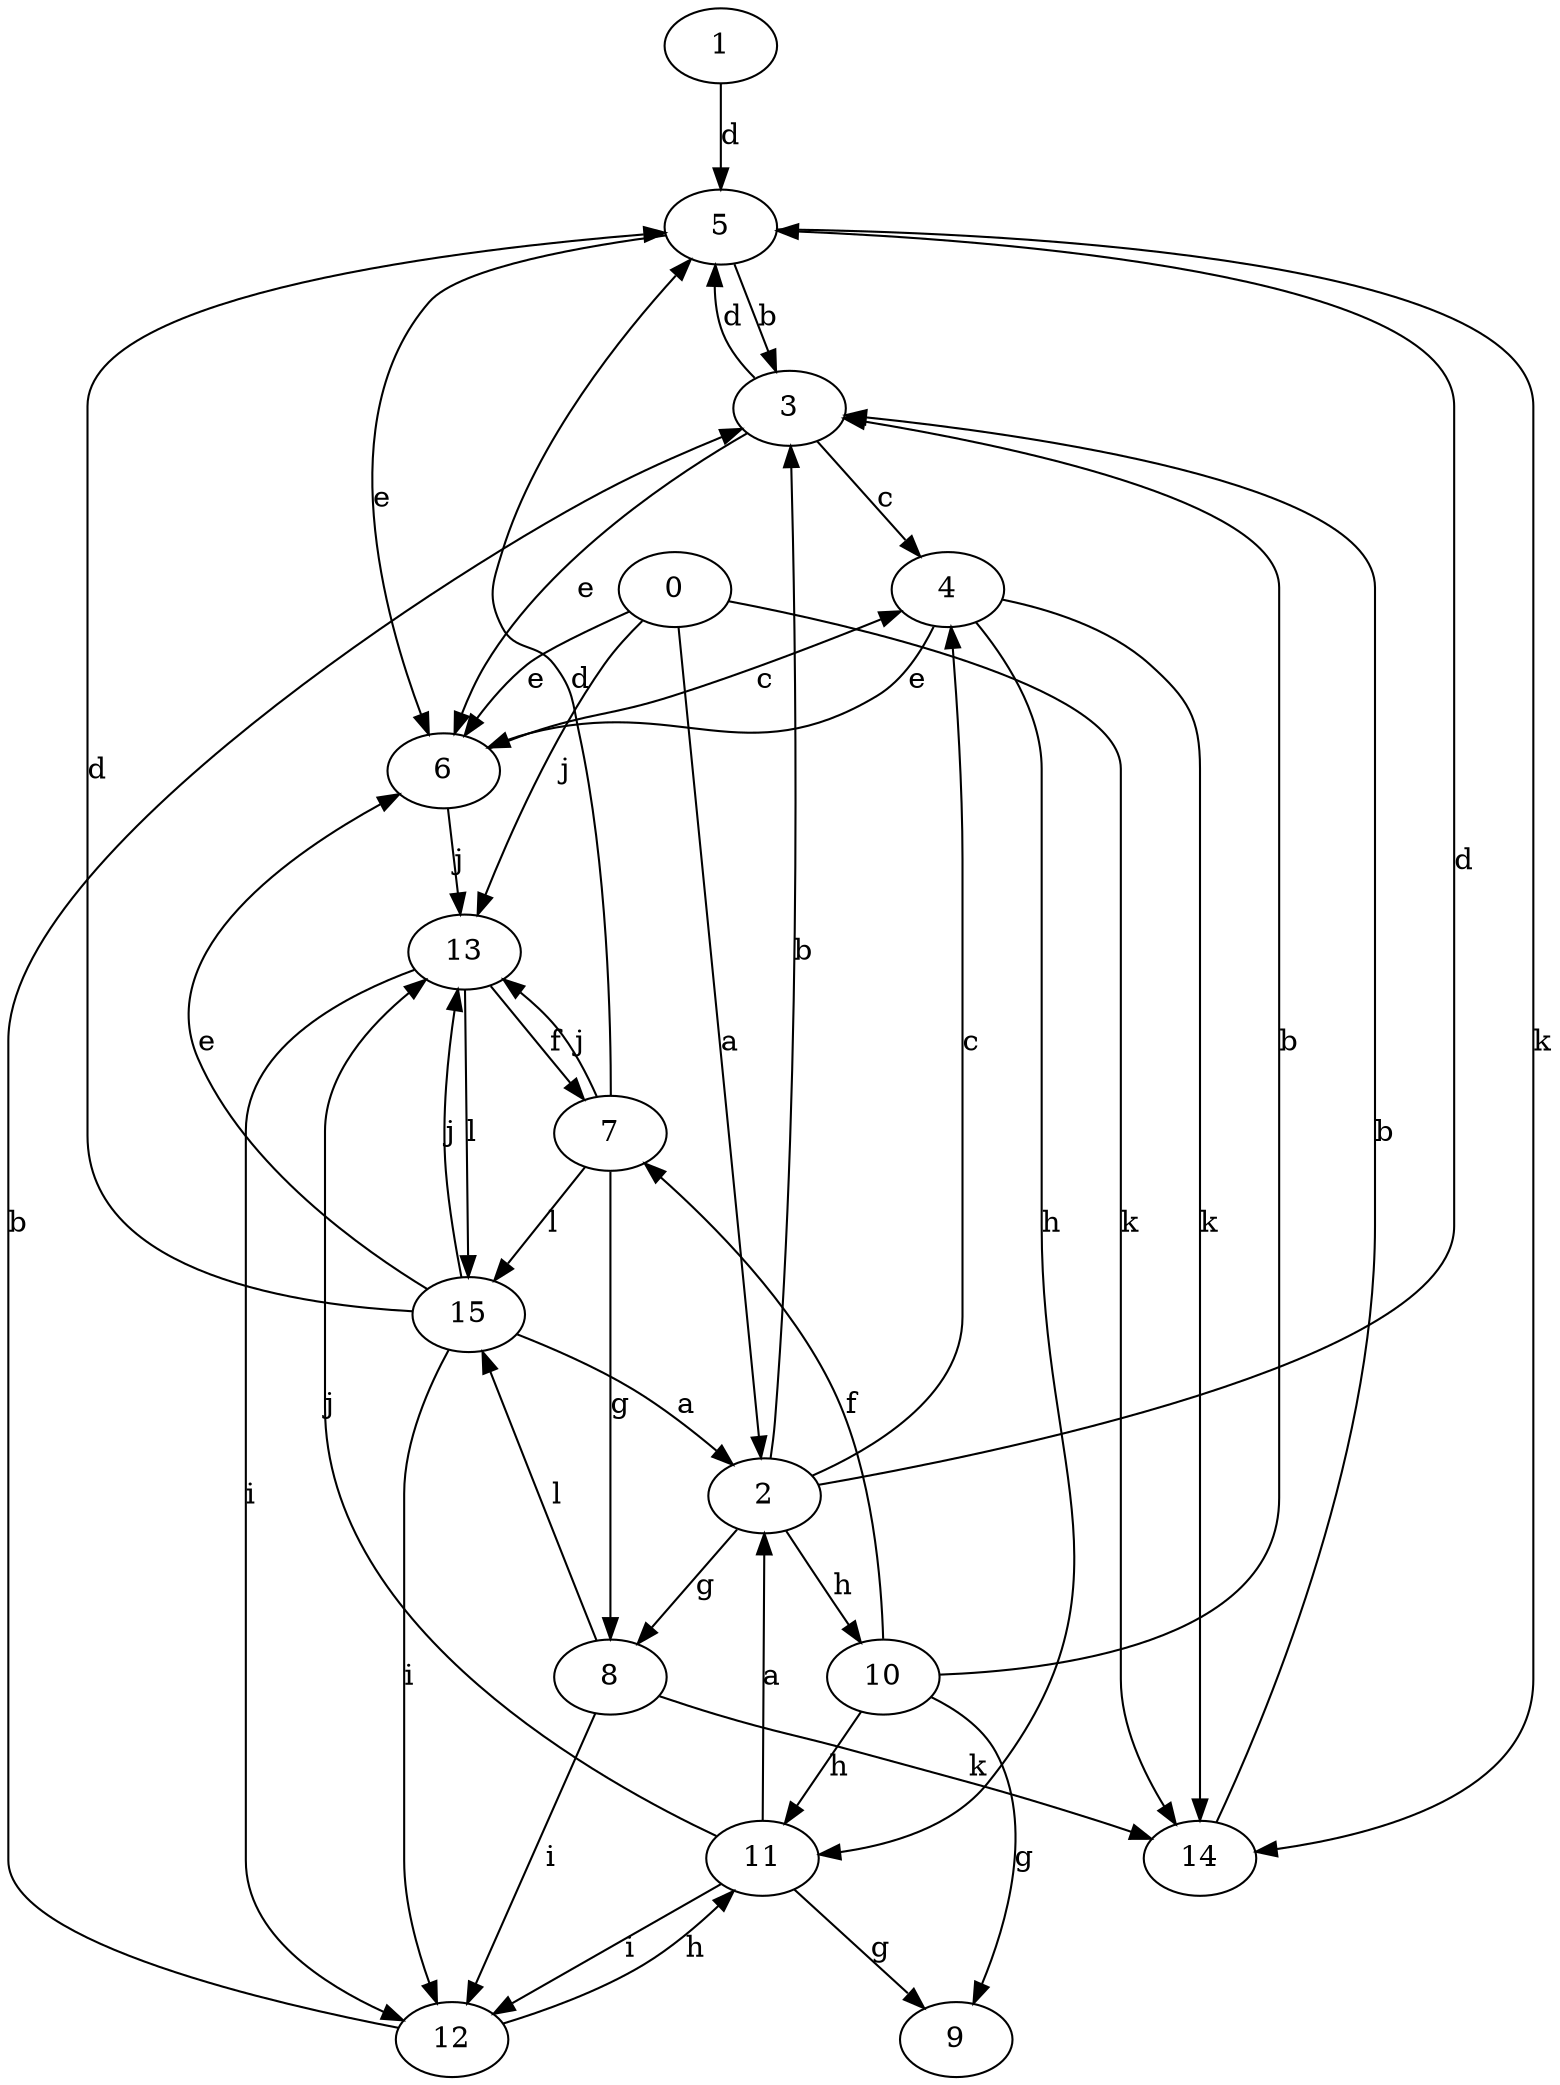 strict digraph  {
1;
2;
3;
4;
0;
5;
6;
7;
8;
9;
10;
11;
12;
13;
14;
15;
1 -> 5  [label=d];
2 -> 3  [label=b];
2 -> 4  [label=c];
2 -> 5  [label=d];
2 -> 8  [label=g];
2 -> 10  [label=h];
3 -> 4  [label=c];
3 -> 5  [label=d];
3 -> 6  [label=e];
4 -> 6  [label=e];
4 -> 11  [label=h];
4 -> 14  [label=k];
0 -> 2  [label=a];
0 -> 6  [label=e];
0 -> 13  [label=j];
0 -> 14  [label=k];
5 -> 3  [label=b];
5 -> 6  [label=e];
5 -> 14  [label=k];
6 -> 4  [label=c];
6 -> 13  [label=j];
7 -> 5  [label=d];
7 -> 8  [label=g];
7 -> 13  [label=j];
7 -> 15  [label=l];
8 -> 12  [label=i];
8 -> 14  [label=k];
8 -> 15  [label=l];
10 -> 3  [label=b];
10 -> 7  [label=f];
10 -> 9  [label=g];
10 -> 11  [label=h];
11 -> 2  [label=a];
11 -> 9  [label=g];
11 -> 12  [label=i];
11 -> 13  [label=j];
12 -> 3  [label=b];
12 -> 11  [label=h];
13 -> 7  [label=f];
13 -> 12  [label=i];
13 -> 15  [label=l];
14 -> 3  [label=b];
15 -> 2  [label=a];
15 -> 5  [label=d];
15 -> 6  [label=e];
15 -> 12  [label=i];
15 -> 13  [label=j];
}
